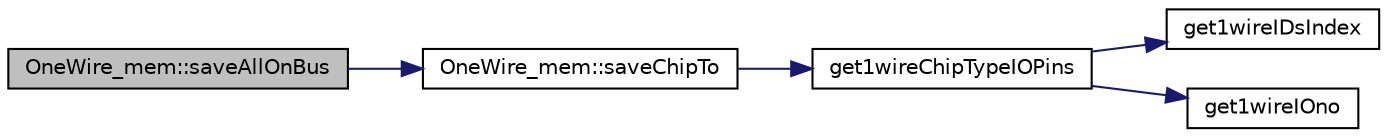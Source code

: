 digraph "OneWire_mem::saveAllOnBus"
{
 // INTERACTIVE_SVG=YES
 // LATEX_PDF_SIZE
  edge [fontname="Helvetica",fontsize="10",labelfontname="Helvetica",labelfontsize="10"];
  node [fontname="Helvetica",fontsize="10",shape=record];
  rankdir="LR";
  Node1 [label="OneWire_mem::saveAllOnBus",height=0.2,width=0.4,color="black", fillcolor="grey75", style="filled", fontcolor="black",tooltip="Save all 1-wire chips on a 1-wire bus to storage e.g. EEPROM."];
  Node1 -> Node2 [color="midnightblue",fontsize="10",style="solid"];
  Node2 [label="OneWire_mem::saveChipTo",height=0.2,width=0.4,color="black", fillcolor="white", style="filled",URL="$class_one_wire__mem.html#a1d9aed76616fc837319331ea69558234",tooltip="Save the chip to nonvolatile storage overwriting any value already stored there."];
  Node2 -> Node3 [color="midnightblue",fontsize="10",style="solid"];
  Node3 [label="get1wireChipTypeIOPins",height=0.2,width=0.4,color="black", fillcolor="white", style="filled",URL="$1wire_8cpp.html#a26a5c521594f3f4380de4fe920f669fe",tooltip="Returns the number of IO pins the 1-wire chip has."];
  Node3 -> Node4 [color="midnightblue",fontsize="10",style="solid"];
  Node4 [label="get1wireIDsIndex",height=0.2,width=0.4,color="black", fillcolor="white", style="filled",URL="$1wire_8cpp.html#aa10020cdfdad46fa553fc4a2ee31fd3b",tooltip="set 1-wire chip output. Also updates arrays holding info on switched state etc."];
  Node3 -> Node5 [color="midnightblue",fontsize="10",style="solid"];
  Node5 [label="get1wireIOno",height=0.2,width=0.4,color="black", fillcolor="white", style="filled",URL="$1wire_8cpp.html#a0c2ff7ecc2f15b31cfe75c4598451678",tooltip="Get the number of IO pins the chip has, i.e. 8 for the DS2408."];
}
